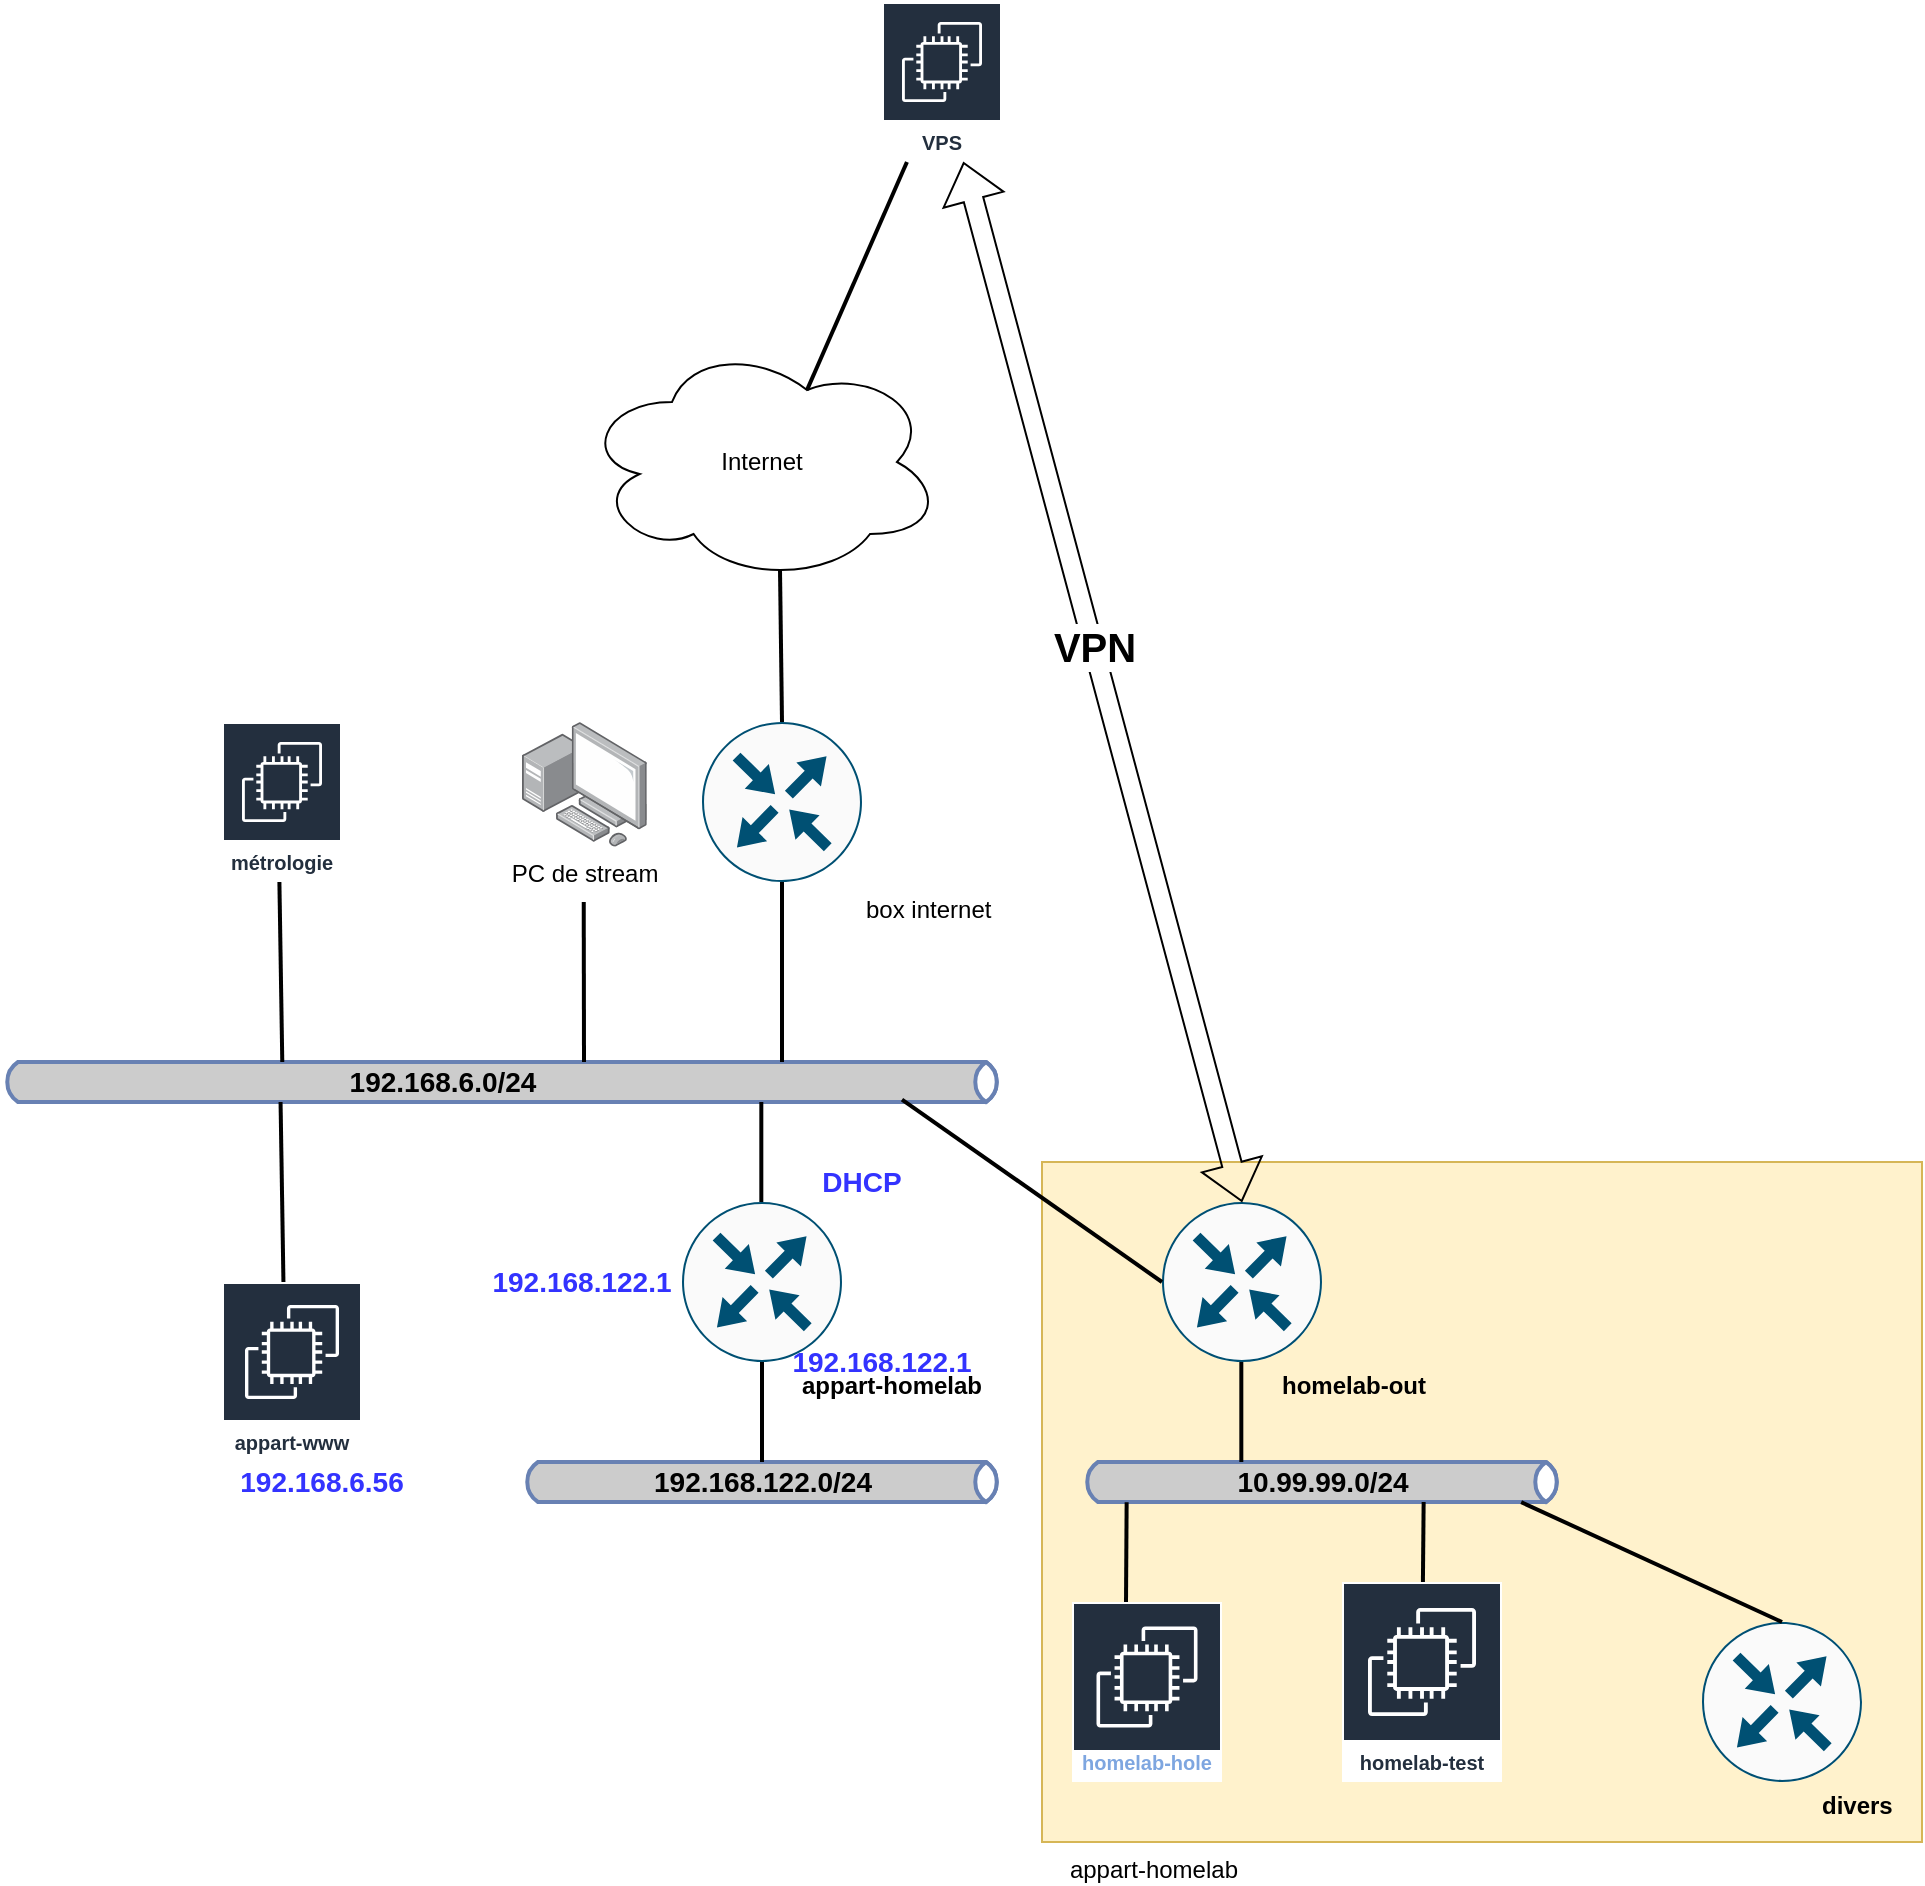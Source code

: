 <mxfile version="23.0.2" type="device">
  <diagram id="im5ni_XP8jdEuz4mJJm_" name="Page-2">
    <mxGraphModel dx="693" dy="1553" grid="1" gridSize="10" guides="1" tooltips="1" connect="1" arrows="1" fold="1" page="1" pageScale="1" pageWidth="850" pageHeight="1100" math="0" shadow="0">
      <root>
        <mxCell id="0" />
        <mxCell id="1" parent="0" />
        <mxCell id="uqZX01C-1xiqiNaWJlz7-1" value="appart-homelab" style="rounded=0;whiteSpace=wrap;html=1;fillColor=#fff2cc;strokeColor=#d6b656;labelPosition=left;verticalLabelPosition=bottom;align=right;verticalAlign=top;spacingLeft=0;spacingRight=-100;" parent="1" vertex="1">
          <mxGeometry x="980" y="140" width="440" height="340" as="geometry" />
        </mxCell>
        <mxCell id="v6zkIXMlNYc9FZPJ1mbr-1" value="" style="html=1;fillColor=#CCCCCC;strokeColor=#6881B3;gradientColor=none;gradientDirection=north;strokeWidth=2;shape=mxgraph.networks.bus;gradientColor=none;gradientDirection=north;fontColor=#ffffff;perimeter=backbonePerimeter;backboneSize=20;" parent="1" vertex="1">
          <mxGeometry x="720" y="290" width="240" height="20" as="geometry" />
        </mxCell>
        <mxCell id="v6zkIXMlNYc9FZPJ1mbr-2" value="192.168.122.0/24" style="text;html=1;align=center;verticalAlign=middle;resizable=0;points=[];autosize=1;fontStyle=1;fontSize=14;rotation=0;" parent="1" vertex="1">
          <mxGeometry x="780" y="290" width="120" height="20" as="geometry" />
        </mxCell>
        <mxCell id="v6zkIXMlNYc9FZPJ1mbr-3" value="&lt;b&gt;&lt;font color=&quot;#3333ff&quot;&gt;192.168.122.1&lt;/font&gt;&lt;/b&gt;" style="text;html=1;strokeColor=none;fillColor=none;align=center;verticalAlign=middle;whiteSpace=wrap;rounded=0;fontSize=14;" parent="1" vertex="1">
          <mxGeometry x="730" y="190" width="40" height="20" as="geometry" />
        </mxCell>
        <mxCell id="v6zkIXMlNYc9FZPJ1mbr-4" value="appart-homelab" style="points=[[0.5,0,0],[1,0.5,0],[0.5,1,0],[0,0.5,0],[0.145,0.145,0],[0.856,0.145,0],[0.855,0.856,0],[0.145,0.855,0]];verticalLabelPosition=bottom;html=1;verticalAlign=top;aspect=fixed;align=left;pointerEvents=1;shape=mxgraph.cisco19.rect;prIcon=router;fillColor=#FAFAFA;strokeColor=#005073;fontStyle=1;labelPosition=right;spacing=0;spacingLeft=-20;spacingRight=0;" parent="1" vertex="1">
          <mxGeometry x="800" y="160" width="80" height="80" as="geometry" />
        </mxCell>
        <mxCell id="v6zkIXMlNYc9FZPJ1mbr-5" value="" style="endArrow=none;html=1;strokeWidth=2;entryX=0.5;entryY=1;entryDx=0;entryDy=0;entryPerimeter=0;" parent="1" target="v6zkIXMlNYc9FZPJ1mbr-4" edge="1">
          <mxGeometry x="150" y="150" width="50" height="50" as="geometry">
            <mxPoint x="840" y="290" as="sourcePoint" />
            <mxPoint x="958.06" y="322" as="targetPoint" />
          </mxGeometry>
        </mxCell>
        <mxCell id="v6zkIXMlNYc9FZPJ1mbr-7" value="" style="html=1;fillColor=#CCCCCC;strokeColor=#6881B3;gradientColor=none;gradientDirection=north;strokeWidth=2;shape=mxgraph.networks.bus;gradientColor=none;gradientDirection=north;fontColor=#ffffff;perimeter=backbonePerimeter;backboneSize=20;" parent="1" vertex="1">
          <mxGeometry x="460" y="90" width="500" height="20" as="geometry" />
        </mxCell>
        <mxCell id="v6zkIXMlNYc9FZPJ1mbr-8" value="" style="endArrow=none;html=1;strokeWidth=2;entryX=0.5;entryY=1;entryDx=0;entryDy=0;entryPerimeter=0;" parent="1" edge="1">
          <mxGeometry x="150" y="150" width="50" height="50" as="geometry">
            <mxPoint x="839.66" y="160" as="sourcePoint" />
            <mxPoint x="839.66" y="110" as="targetPoint" />
          </mxGeometry>
        </mxCell>
        <mxCell id="VuMq0nTN0hGr6Or15Cmb-1" value="192.168.6.0/24" style="text;html=1;align=center;verticalAlign=middle;resizable=0;points=[];autosize=1;fontStyle=1;fontSize=14;rotation=0;" parent="1" vertex="1">
          <mxGeometry x="620" y="85" width="120" height="30" as="geometry" />
        </mxCell>
        <mxCell id="DuHxiCf8SzaghBkaoGE--1" value="PC de stream" style="image;points=[];aspect=fixed;html=1;align=center;shadow=0;dashed=0;image=img/lib/allied_telesis/computer_and_terminals/Personal_Computer_with_Server.svg;" parent="1" vertex="1">
          <mxGeometry x="720" y="-80" width="62.4" height="62.4" as="geometry" />
        </mxCell>
        <mxCell id="DuHxiCf8SzaghBkaoGE--2" value="" style="endArrow=none;html=1;strokeWidth=2;entryX=0.5;entryY=1;entryDx=0;entryDy=0;entryPerimeter=0;" parent="1" edge="1">
          <mxGeometry x="150" y="150" width="50" height="50" as="geometry">
            <mxPoint x="751" y="90" as="sourcePoint" />
            <mxPoint x="750.86" y="10.0" as="targetPoint" />
          </mxGeometry>
        </mxCell>
        <mxCell id="rykg4QSuHcplaTv6Kas1-1" value="VPS" style="sketch=0;outlineConnect=0;fontColor=#232F3E;gradientColor=none;strokeColor=#ffffff;fillColor=#232F3E;dashed=0;verticalLabelPosition=middle;verticalAlign=bottom;align=center;html=1;whiteSpace=wrap;fontSize=10;fontStyle=1;spacing=3;shape=mxgraph.aws4.productIcon;prIcon=mxgraph.aws4.ec2;" parent="1" vertex="1">
          <mxGeometry x="900" y="-440" width="60" height="80" as="geometry" />
        </mxCell>
        <mxCell id="rykg4QSuHcplaTv6Kas1-2" value="homelab-out" style="points=[[0.5,0,0],[1,0.5,0],[0.5,1,0],[0,0.5,0],[0.145,0.145,0],[0.856,0.145,0],[0.855,0.856,0],[0.145,0.855,0]];verticalLabelPosition=bottom;html=1;verticalAlign=top;aspect=fixed;align=left;pointerEvents=1;shape=mxgraph.cisco19.rect;prIcon=router;fillColor=#FAFAFA;strokeColor=#005073;fontStyle=1;labelPosition=right;spacing=0;spacingLeft=-20;spacingRight=0;" parent="1" vertex="1">
          <mxGeometry x="1040" y="160" width="80" height="80" as="geometry" />
        </mxCell>
        <mxCell id="rykg4QSuHcplaTv6Kas1-3" value="" style="endArrow=none;html=1;strokeWidth=2;entryX=0;entryY=0.5;entryDx=0;entryDy=0;entryPerimeter=0;exitX=0.9;exitY=0.938;exitDx=0;exitDy=0;exitPerimeter=0;" parent="1" source="v6zkIXMlNYc9FZPJ1mbr-7" target="rykg4QSuHcplaTv6Kas1-2" edge="1">
          <mxGeometry x="150" y="150" width="50" height="50" as="geometry">
            <mxPoint x="849.66" y="170" as="sourcePoint" />
            <mxPoint x="849.66" y="120" as="targetPoint" />
          </mxGeometry>
        </mxCell>
        <mxCell id="YM9A6s_MZ-1xEhZMZw6A-1" value="Internet" style="ellipse;shape=cloud;whiteSpace=wrap;html=1;" parent="1" vertex="1">
          <mxGeometry x="750" y="-270" width="180" height="120" as="geometry" />
        </mxCell>
        <mxCell id="YM9A6s_MZ-1xEhZMZw6A-2" value="&lt;b&gt;&lt;font color=&quot;#3333ff&quot;&gt;192.168.122.1&lt;/font&gt;&lt;/b&gt;" style="text;html=1;strokeColor=none;fillColor=none;align=center;verticalAlign=middle;whiteSpace=wrap;rounded=0;fontSize=14;" parent="1" vertex="1">
          <mxGeometry x="880" y="230" width="40" height="20" as="geometry" />
        </mxCell>
        <mxCell id="YM9A6s_MZ-1xEhZMZw6A-3" value="box internet" style="points=[[0.5,0,0],[1,0.5,0],[0.5,1,0],[0,0.5,0],[0.145,0.145,0],[0.856,0.145,0],[0.855,0.856,0],[0.145,0.855,0]];verticalLabelPosition=bottom;html=1;verticalAlign=top;aspect=fixed;align=left;pointerEvents=1;shape=mxgraph.cisco19.rect;prIcon=router;fillColor=#FAFAFA;strokeColor=#005073;labelPosition=right;" parent="1" vertex="1">
          <mxGeometry x="810" y="-80" width="80" height="80" as="geometry" />
        </mxCell>
        <mxCell id="YM9A6s_MZ-1xEhZMZw6A-4" value="" style="endArrow=none;html=1;entryX=0.55;entryY=0.95;entryDx=0;entryDy=0;entryPerimeter=0;strokeWidth=2;exitX=0.5;exitY=0;exitDx=0;exitDy=0;exitPerimeter=0;" parent="1" source="YM9A6s_MZ-1xEhZMZw6A-3" target="YM9A6s_MZ-1xEhZMZw6A-1" edge="1">
          <mxGeometry x="410" y="-90" width="50" height="50" as="geometry">
            <mxPoint x="1060" y="460" as="sourcePoint" />
            <mxPoint x="1370" y="460" as="targetPoint" />
          </mxGeometry>
        </mxCell>
        <mxCell id="YM9A6s_MZ-1xEhZMZw6A-5" value="&lt;b&gt;&lt;font color=&quot;#3333ff&quot;&gt;DHCP&lt;/font&gt;&lt;/b&gt;" style="text;html=1;strokeColor=none;fillColor=none;align=center;verticalAlign=middle;whiteSpace=wrap;rounded=0;fontSize=14;" parent="1" vertex="1">
          <mxGeometry x="870" y="140" width="40" height="20" as="geometry" />
        </mxCell>
        <mxCell id="YM9A6s_MZ-1xEhZMZw6A-11" value="" style="endArrow=none;html=1;strokeWidth=2;entryX=0.5;entryY=1;entryDx=0;entryDy=0;entryPerimeter=0;" parent="1" edge="1">
          <mxGeometry x="150" y="150" width="50" height="50" as="geometry">
            <mxPoint x="850" y="90" as="sourcePoint" />
            <mxPoint x="850" y="7.105e-15" as="targetPoint" />
          </mxGeometry>
        </mxCell>
        <mxCell id="YM9A6s_MZ-1xEhZMZw6A-12" value="" style="html=1;fillColor=#CCCCCC;strokeColor=#6881B3;gradientColor=none;gradientDirection=north;strokeWidth=2;shape=mxgraph.networks.bus;gradientColor=none;gradientDirection=north;fontColor=#ffffff;perimeter=backbonePerimeter;backboneSize=20;" parent="1" vertex="1">
          <mxGeometry x="1000" y="290" width="240" height="20" as="geometry" />
        </mxCell>
        <mxCell id="YM9A6s_MZ-1xEhZMZw6A-13" value="10.99.99.0/24" style="text;html=1;align=center;verticalAlign=middle;resizable=0;points=[];autosize=1;fontStyle=1;fontSize=14;rotation=0;" parent="1" vertex="1">
          <mxGeometry x="1065" y="285" width="110" height="30" as="geometry" />
        </mxCell>
        <mxCell id="YM9A6s_MZ-1xEhZMZw6A-14" value="" style="endArrow=none;html=1;strokeWidth=2;entryX=0.5;entryY=1;entryDx=0;entryDy=0;entryPerimeter=0;" parent="1" edge="1">
          <mxGeometry x="150" y="150" width="50" height="50" as="geometry">
            <mxPoint x="1079.66" y="290" as="sourcePoint" />
            <mxPoint x="1079.66" y="240" as="targetPoint" />
          </mxGeometry>
        </mxCell>
        <mxCell id="YM9A6s_MZ-1xEhZMZw6A-15" value="" style="shape=flexArrow;endArrow=classic;startArrow=classic;html=1;rounded=0;exitX=0.5;exitY=0;exitDx=0;exitDy=0;exitPerimeter=0;" parent="1" source="rykg4QSuHcplaTv6Kas1-2" target="rykg4QSuHcplaTv6Kas1-1" edge="1">
          <mxGeometry width="100" height="100" relative="1" as="geometry">
            <mxPoint x="1010" y="10" as="sourcePoint" />
            <mxPoint x="1110" y="-90" as="targetPoint" />
          </mxGeometry>
        </mxCell>
        <mxCell id="YM9A6s_MZ-1xEhZMZw6A-17" value="&lt;b&gt;&lt;font style=&quot;font-size: 20px;&quot;&gt;VPN&lt;/font&gt;&lt;/b&gt;" style="edgeLabel;html=1;align=center;verticalAlign=middle;resizable=0;points=[];" parent="YM9A6s_MZ-1xEhZMZw6A-15" vertex="1" connectable="0">
          <mxGeometry x="0.071" relative="1" as="geometry">
            <mxPoint as="offset" />
          </mxGeometry>
        </mxCell>
        <mxCell id="YM9A6s_MZ-1xEhZMZw6A-16" value="" style="endArrow=none;html=1;strokeWidth=2;exitX=0.625;exitY=0.2;exitDx=0;exitDy=0;exitPerimeter=0;" parent="1" source="YM9A6s_MZ-1xEhZMZw6A-1" target="rykg4QSuHcplaTv6Kas1-1" edge="1">
          <mxGeometry x="410" y="-90" width="50" height="50" as="geometry">
            <mxPoint x="880" y="-244" as="sourcePoint" />
            <mxPoint x="879" y="-320" as="targetPoint" />
          </mxGeometry>
        </mxCell>
        <mxCell id="YM9A6s_MZ-1xEhZMZw6A-18" value="&lt;font color=&quot;#7ea6e0&quot;&gt;homelab-hole&lt;/font&gt;" style="sketch=0;outlineConnect=0;fontColor=#232F3E;gradientColor=none;strokeColor=#ffffff;fillColor=#232F3E;dashed=0;verticalLabelPosition=middle;verticalAlign=bottom;align=center;html=1;whiteSpace=wrap;fontSize=10;fontStyle=1;spacing=3;shape=mxgraph.aws4.productIcon;prIcon=mxgraph.aws4.ec2;" parent="1" vertex="1">
          <mxGeometry x="995" y="360" width="75" height="90" as="geometry" />
        </mxCell>
        <mxCell id="YM9A6s_MZ-1xEhZMZw6A-20" value="homelab-test" style="sketch=0;outlineConnect=0;fontColor=#232F3E;gradientColor=none;strokeColor=#ffffff;fillColor=#232F3E;dashed=0;verticalLabelPosition=middle;verticalAlign=bottom;align=center;html=1;whiteSpace=wrap;fontSize=10;fontStyle=1;spacing=3;shape=mxgraph.aws4.productIcon;prIcon=mxgraph.aws4.ec2;" parent="1" vertex="1">
          <mxGeometry x="1130" y="350" width="80" height="100" as="geometry" />
        </mxCell>
        <mxCell id="YM9A6s_MZ-1xEhZMZw6A-21" value="divers" style="points=[[0.5,0,0],[1,0.5,0],[0.5,1,0],[0,0.5,0],[0.145,0.145,0],[0.856,0.145,0],[0.855,0.856,0],[0.145,0.855,0]];verticalLabelPosition=bottom;html=1;verticalAlign=top;aspect=fixed;align=left;pointerEvents=1;shape=mxgraph.cisco19.rect;prIcon=router;fillColor=#FAFAFA;strokeColor=#005073;fontStyle=1;labelPosition=right;spacing=0;spacingLeft=-20;spacingRight=0;" parent="1" vertex="1">
          <mxGeometry x="1310" y="370" width="80" height="80" as="geometry" />
        </mxCell>
        <mxCell id="YM9A6s_MZ-1xEhZMZw6A-22" value="" style="endArrow=none;html=1;strokeWidth=2;entryX=0.093;entryY=1.006;entryDx=0;entryDy=0;entryPerimeter=0;" parent="1" target="YM9A6s_MZ-1xEhZMZw6A-12" edge="1">
          <mxGeometry x="150" y="150" width="50" height="50" as="geometry">
            <mxPoint x="1022" y="360" as="sourcePoint" />
            <mxPoint x="1029.66" y="330" as="targetPoint" />
          </mxGeometry>
        </mxCell>
        <mxCell id="YM9A6s_MZ-1xEhZMZw6A-24" value="" style="endArrow=none;html=1;strokeWidth=2;entryX=0.962;entryY=0.833;entryDx=0;entryDy=0;entryPerimeter=0;" parent="1" source="YM9A6s_MZ-1xEhZMZw6A-20" target="YM9A6s_MZ-1xEhZMZw6A-13" edge="1">
          <mxGeometry x="150" y="150" width="50" height="50" as="geometry">
            <mxPoint x="1143" y="380" as="sourcePoint" />
            <mxPoint x="1133" y="325" as="targetPoint" />
          </mxGeometry>
        </mxCell>
        <mxCell id="YM9A6s_MZ-1xEhZMZw6A-25" value="" style="endArrow=none;html=1;strokeWidth=2;entryX=0.915;entryY=1.004;entryDx=0;entryDy=0;entryPerimeter=0;exitX=0.5;exitY=0;exitDx=0;exitDy=0;exitPerimeter=0;" parent="1" source="YM9A6s_MZ-1xEhZMZw6A-21" target="YM9A6s_MZ-1xEhZMZw6A-12" edge="1">
          <mxGeometry x="150" y="150" width="50" height="50" as="geometry">
            <mxPoint x="1226" y="380" as="sourcePoint" />
            <mxPoint x="1190" y="320" as="targetPoint" />
          </mxGeometry>
        </mxCell>
        <mxCell id="YM9A6s_MZ-1xEhZMZw6A-26" value="" style="endArrow=none;html=1;strokeWidth=2;entryX=0.5;entryY=1;entryDx=0;entryDy=0;entryPerimeter=0;" parent="1" edge="1">
          <mxGeometry x="150" y="150" width="50" height="50" as="geometry">
            <mxPoint x="600.14" y="90" as="sourcePoint" />
            <mxPoint x="598.7" as="targetPoint" />
          </mxGeometry>
        </mxCell>
        <mxCell id="YM9A6s_MZ-1xEhZMZw6A-28" value="métrologie" style="sketch=0;outlineConnect=0;fontColor=#232F3E;gradientColor=none;strokeColor=#ffffff;fillColor=#232F3E;dashed=0;verticalLabelPosition=middle;verticalAlign=bottom;align=center;html=1;whiteSpace=wrap;fontSize=10;fontStyle=1;spacing=3;shape=mxgraph.aws4.productIcon;prIcon=mxgraph.aws4.ec2;" parent="1" vertex="1">
          <mxGeometry x="570" y="-80" width="60" height="80" as="geometry" />
        </mxCell>
        <mxCell id="BpMfAu44wPzckkx4oZWF-1" value="appart-www" style="sketch=0;outlineConnect=0;fontColor=#232F3E;gradientColor=none;strokeColor=#ffffff;fillColor=#232F3E;dashed=0;verticalLabelPosition=middle;verticalAlign=bottom;align=center;html=1;whiteSpace=wrap;fontSize=10;fontStyle=1;spacing=3;shape=mxgraph.aws4.productIcon;prIcon=mxgraph.aws4.ec2;" parent="1" vertex="1">
          <mxGeometry x="570" y="200" width="70" height="90" as="geometry" />
        </mxCell>
        <mxCell id="BpMfAu44wPzckkx4oZWF-2" value="" style="endArrow=none;html=1;strokeWidth=2;entryX=0.5;entryY=1;entryDx=0;entryDy=0;entryPerimeter=0;" parent="1" edge="1">
          <mxGeometry x="150" y="150" width="50" height="50" as="geometry">
            <mxPoint x="600.72" y="200" as="sourcePoint" />
            <mxPoint x="599.28" y="110" as="targetPoint" />
          </mxGeometry>
        </mxCell>
        <mxCell id="BpMfAu44wPzckkx4oZWF-4" value="&lt;b&gt;&lt;font color=&quot;#3333ff&quot;&gt;192.168.6.56&lt;/font&gt;&lt;/b&gt;" style="text;html=1;strokeColor=none;fillColor=none;align=center;verticalAlign=middle;whiteSpace=wrap;rounded=0;fontSize=14;" parent="1" vertex="1">
          <mxGeometry x="600" y="290" width="40" height="20" as="geometry" />
        </mxCell>
      </root>
    </mxGraphModel>
  </diagram>
</mxfile>
